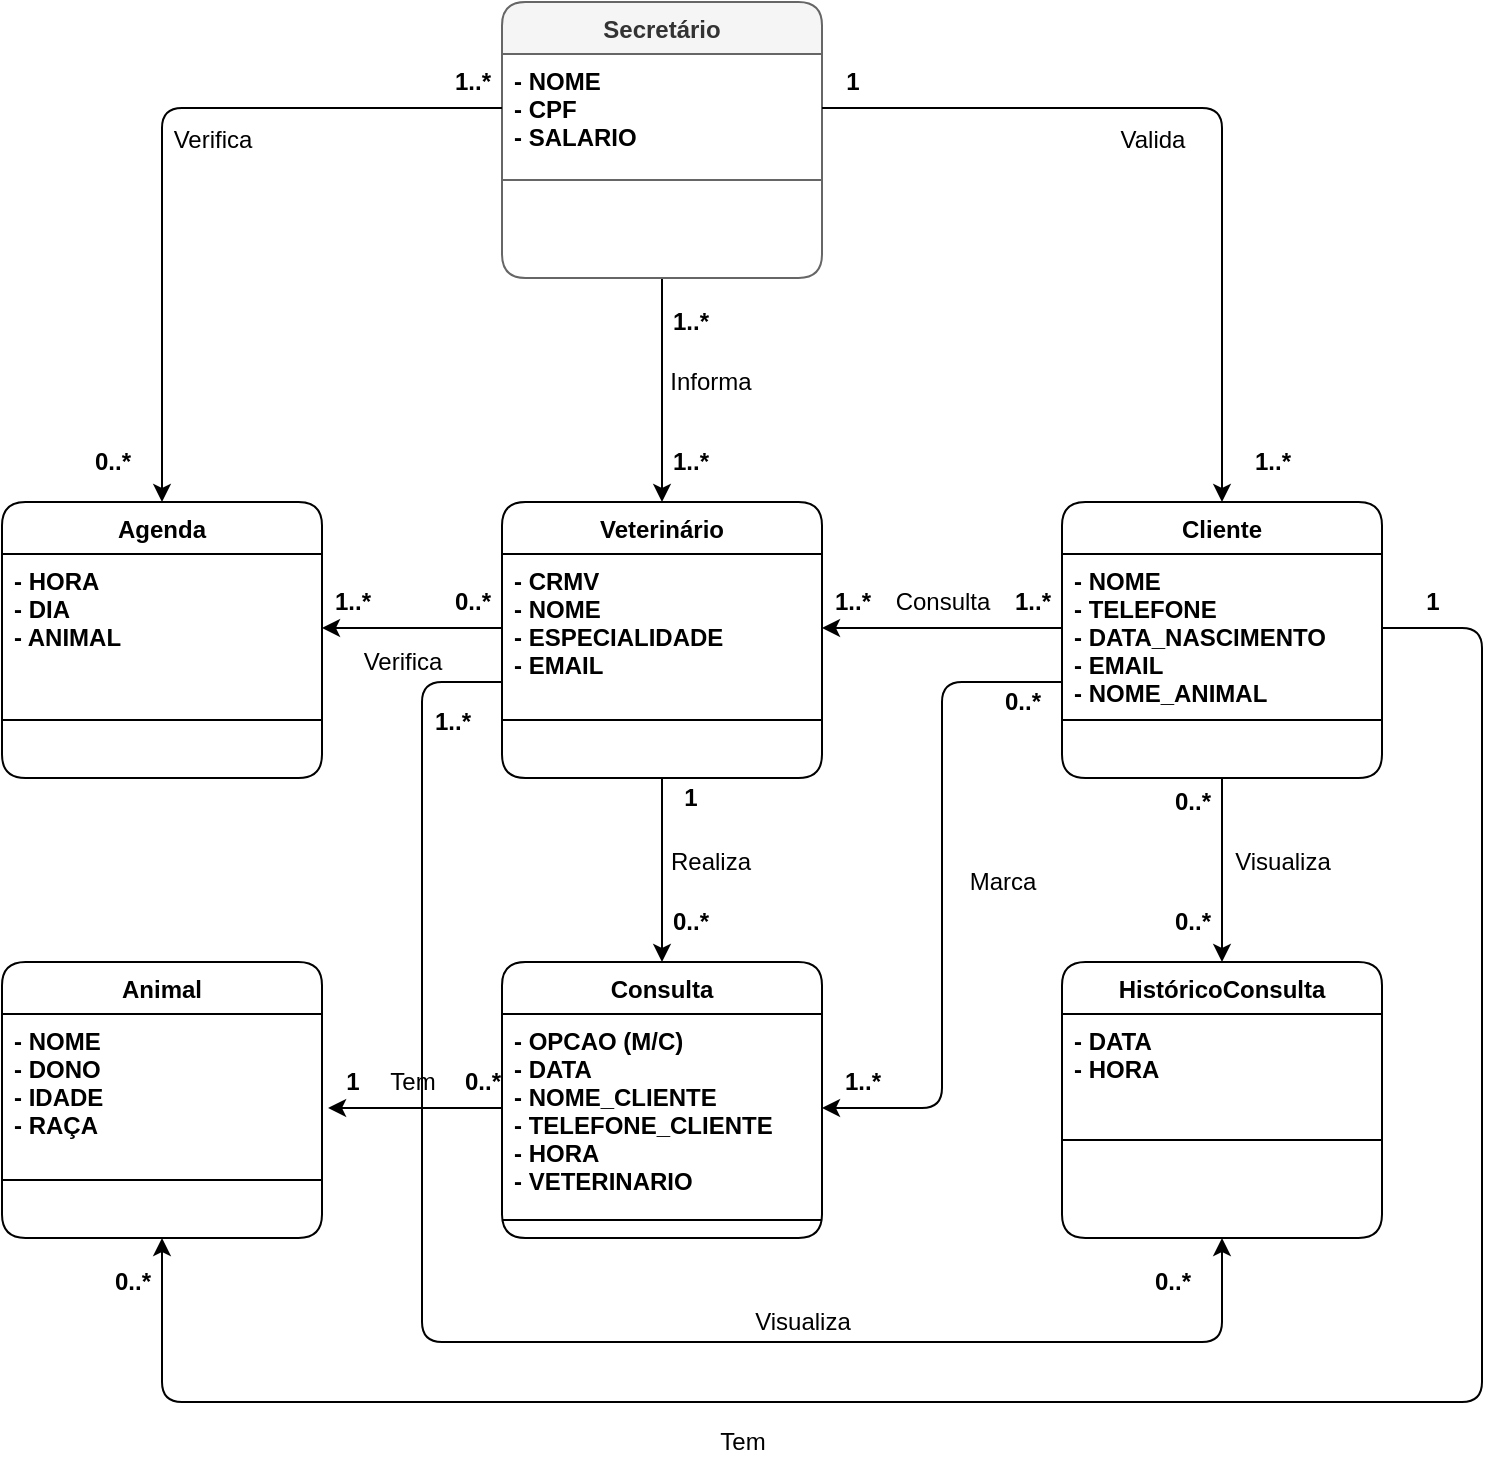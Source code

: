 <mxfile version="17.2.5" type="github">
  <diagram id="C5RBs43oDa-KdzZeNtuy" name="Page-1">
    <mxGraphModel dx="1673" dy="896" grid="1" gridSize="10" guides="1" tooltips="1" connect="1" arrows="1" fold="1" page="1" pageScale="1" pageWidth="827" pageHeight="1169" math="0" shadow="0">
      <root>
        <mxCell id="WIyWlLk6GJQsqaUBKTNV-0" />
        <mxCell id="WIyWlLk6GJQsqaUBKTNV-1" parent="WIyWlLk6GJQsqaUBKTNV-0" />
        <mxCell id="WyCueGjutbmyeyeQXrbU-39" style="edgeStyle=orthogonalEdgeStyle;rounded=1;orthogonalLoop=1;jettySize=auto;html=1;entryX=0.5;entryY=0;entryDx=0;entryDy=0;" edge="1" parent="WIyWlLk6GJQsqaUBKTNV-1" source="zkfFHV4jXpPFQw0GAbJ--6" target="WyCueGjutbmyeyeQXrbU-3">
          <mxGeometry relative="1" as="geometry" />
        </mxCell>
        <mxCell id="zkfFHV4jXpPFQw0GAbJ--6" value="Cliente" style="swimlane;fontStyle=1;align=center;verticalAlign=top;childLayout=stackLayout;horizontal=1;startSize=26;horizontalStack=0;resizeParent=1;resizeLast=0;collapsible=1;marginBottom=0;rounded=1;shadow=0;strokeWidth=1;" parent="WIyWlLk6GJQsqaUBKTNV-1" vertex="1">
          <mxGeometry x="590" y="270" width="160" height="138" as="geometry">
            <mxRectangle x="130" y="380" width="160" height="26" as="alternateBounds" />
          </mxGeometry>
        </mxCell>
        <mxCell id="zkfFHV4jXpPFQw0GAbJ--7" value="- NOME&#xa;- TELEFONE&#xa;- DATA_NASCIMENTO&#xa;- EMAIL&#xa;- NOME_ANIMAL&#xa;" style="text;align=left;verticalAlign=top;spacingLeft=4;spacingRight=4;overflow=hidden;rotatable=0;points=[[0,0.5],[1,0.5]];portConstraint=eastwest;rounded=1;fontStyle=1;" parent="zkfFHV4jXpPFQw0GAbJ--6" vertex="1">
          <mxGeometry y="26" width="160" height="74" as="geometry" />
        </mxCell>
        <mxCell id="zkfFHV4jXpPFQw0GAbJ--9" value="" style="line;html=1;strokeWidth=1;align=left;verticalAlign=top;spacingTop=-1;spacingLeft=3;spacingRight=3;rotatable=0;labelPosition=right;points=[];portConstraint=eastwest;fontStyle=1;rounded=1;" parent="zkfFHV4jXpPFQw0GAbJ--6" vertex="1">
          <mxGeometry y="100" width="160" height="18" as="geometry" />
        </mxCell>
        <mxCell id="WyCueGjutbmyeyeQXrbU-0" value="Consulta" style="swimlane;fontStyle=1;align=center;verticalAlign=top;childLayout=stackLayout;horizontal=1;startSize=26;horizontalStack=0;resizeParent=1;resizeLast=0;collapsible=1;marginBottom=0;rounded=1;shadow=0;strokeWidth=1;" vertex="1" parent="WIyWlLk6GJQsqaUBKTNV-1">
          <mxGeometry x="310" y="500" width="160" height="138" as="geometry">
            <mxRectangle x="130" y="380" width="160" height="26" as="alternateBounds" />
          </mxGeometry>
        </mxCell>
        <mxCell id="WyCueGjutbmyeyeQXrbU-1" value="- OPCAO (M/C)&#xa;- DATA&#xa;- NOME_CLIENTE&#xa;- TELEFONE_CLIENTE&#xa;- HORA&#xa;- VETERINARIO" style="text;align=left;verticalAlign=top;spacingLeft=4;spacingRight=4;overflow=hidden;rotatable=0;points=[[0,0.5],[1,0.5]];portConstraint=eastwest;rounded=1;fontStyle=1;" vertex="1" parent="WyCueGjutbmyeyeQXrbU-0">
          <mxGeometry y="26" width="160" height="94" as="geometry" />
        </mxCell>
        <mxCell id="WyCueGjutbmyeyeQXrbU-2" value="" style="line;html=1;strokeWidth=1;align=left;verticalAlign=top;spacingTop=-1;spacingLeft=3;spacingRight=3;rotatable=0;labelPosition=right;points=[];portConstraint=eastwest;fontStyle=1;rounded=1;" vertex="1" parent="WyCueGjutbmyeyeQXrbU-0">
          <mxGeometry y="120" width="160" height="18" as="geometry" />
        </mxCell>
        <mxCell id="WyCueGjutbmyeyeQXrbU-3" value="HistóricoConsulta" style="swimlane;fontStyle=1;align=center;verticalAlign=top;childLayout=stackLayout;horizontal=1;startSize=26;horizontalStack=0;resizeParent=1;resizeLast=0;collapsible=1;marginBottom=0;rounded=1;shadow=0;strokeWidth=1;" vertex="1" parent="WIyWlLk6GJQsqaUBKTNV-1">
          <mxGeometry x="590" y="500" width="160" height="138" as="geometry">
            <mxRectangle x="130" y="380" width="160" height="26" as="alternateBounds" />
          </mxGeometry>
        </mxCell>
        <mxCell id="WyCueGjutbmyeyeQXrbU-4" value="- DATA&#xa;- HORA" style="text;align=left;verticalAlign=top;spacingLeft=4;spacingRight=4;overflow=hidden;rotatable=0;points=[[0,0.5],[1,0.5]];portConstraint=eastwest;rounded=1;fontStyle=1;" vertex="1" parent="WyCueGjutbmyeyeQXrbU-3">
          <mxGeometry y="26" width="160" height="54" as="geometry" />
        </mxCell>
        <mxCell id="WyCueGjutbmyeyeQXrbU-5" value="" style="line;html=1;strokeWidth=1;align=left;verticalAlign=top;spacingTop=-1;spacingLeft=3;spacingRight=3;rotatable=0;labelPosition=right;points=[];portConstraint=eastwest;fontStyle=1;rounded=1;" vertex="1" parent="WyCueGjutbmyeyeQXrbU-3">
          <mxGeometry y="80" width="160" height="18" as="geometry" />
        </mxCell>
        <mxCell id="WyCueGjutbmyeyeQXrbU-43" style="edgeStyle=orthogonalEdgeStyle;rounded=1;orthogonalLoop=1;jettySize=auto;html=1;entryX=0.5;entryY=0;entryDx=0;entryDy=0;" edge="1" parent="WIyWlLk6GJQsqaUBKTNV-1" source="WyCueGjutbmyeyeQXrbU-6" target="WyCueGjutbmyeyeQXrbU-0">
          <mxGeometry relative="1" as="geometry" />
        </mxCell>
        <mxCell id="WyCueGjutbmyeyeQXrbU-6" value="Veterinário" style="swimlane;fontStyle=1;align=center;verticalAlign=top;childLayout=stackLayout;horizontal=1;startSize=26;horizontalStack=0;resizeParent=1;resizeLast=0;collapsible=1;marginBottom=0;rounded=1;shadow=0;strokeWidth=1;" vertex="1" parent="WIyWlLk6GJQsqaUBKTNV-1">
          <mxGeometry x="310" y="270" width="160" height="138" as="geometry">
            <mxRectangle x="130" y="380" width="160" height="26" as="alternateBounds" />
          </mxGeometry>
        </mxCell>
        <mxCell id="WyCueGjutbmyeyeQXrbU-7" value="- CRMV&#xa;- NOME&#xa;- ESPECIALIDADE&#xa;- EMAIL" style="text;align=left;verticalAlign=top;spacingLeft=4;spacingRight=4;overflow=hidden;rotatable=0;points=[[0,0.5],[1,0.5]];portConstraint=eastwest;rounded=1;fontStyle=1;" vertex="1" parent="WyCueGjutbmyeyeQXrbU-6">
          <mxGeometry y="26" width="160" height="74" as="geometry" />
        </mxCell>
        <mxCell id="WyCueGjutbmyeyeQXrbU-8" value="" style="line;html=1;strokeWidth=1;align=left;verticalAlign=top;spacingTop=-1;spacingLeft=3;spacingRight=3;rotatable=0;labelPosition=right;points=[];portConstraint=eastwest;fontStyle=1;rounded=1;" vertex="1" parent="WyCueGjutbmyeyeQXrbU-6">
          <mxGeometry y="100" width="160" height="18" as="geometry" />
        </mxCell>
        <mxCell id="WyCueGjutbmyeyeQXrbU-9" value="Agenda" style="swimlane;fontStyle=1;align=center;verticalAlign=top;childLayout=stackLayout;horizontal=1;startSize=26;horizontalStack=0;resizeParent=1;resizeLast=0;collapsible=1;marginBottom=0;rounded=1;shadow=0;strokeWidth=1;" vertex="1" parent="WIyWlLk6GJQsqaUBKTNV-1">
          <mxGeometry x="60" y="270" width="160" height="138" as="geometry">
            <mxRectangle x="130" y="380" width="160" height="26" as="alternateBounds" />
          </mxGeometry>
        </mxCell>
        <mxCell id="WyCueGjutbmyeyeQXrbU-10" value="- HORA&#xa;- DIA&#xa;- ANIMAL" style="text;align=left;verticalAlign=top;spacingLeft=4;spacingRight=4;overflow=hidden;rotatable=0;points=[[0,0.5],[1,0.5]];portConstraint=eastwest;rounded=1;fontStyle=1;" vertex="1" parent="WyCueGjutbmyeyeQXrbU-9">
          <mxGeometry y="26" width="160" height="74" as="geometry" />
        </mxCell>
        <mxCell id="WyCueGjutbmyeyeQXrbU-11" value="" style="line;html=1;strokeWidth=1;align=left;verticalAlign=top;spacingTop=-1;spacingLeft=3;spacingRight=3;rotatable=0;labelPosition=right;points=[];portConstraint=eastwest;fontStyle=1;rounded=1;" vertex="1" parent="WyCueGjutbmyeyeQXrbU-9">
          <mxGeometry y="100" width="160" height="18" as="geometry" />
        </mxCell>
        <mxCell id="WyCueGjutbmyeyeQXrbU-12" value="Animal" style="swimlane;fontStyle=1;align=center;verticalAlign=top;childLayout=stackLayout;horizontal=1;startSize=26;horizontalStack=0;resizeParent=1;resizeLast=0;collapsible=1;marginBottom=0;rounded=1;shadow=0;strokeWidth=1;" vertex="1" parent="WIyWlLk6GJQsqaUBKTNV-1">
          <mxGeometry x="60" y="500" width="160" height="138" as="geometry">
            <mxRectangle x="414" y="550" width="160" height="26" as="alternateBounds" />
          </mxGeometry>
        </mxCell>
        <mxCell id="WyCueGjutbmyeyeQXrbU-13" value="- NOME&#xa;- DONO&#xa;- IDADE&#xa;- RAÇA" style="text;align=left;verticalAlign=top;spacingLeft=4;spacingRight=4;overflow=hidden;rotatable=0;points=[[0,0.5],[1,0.5]];portConstraint=eastwest;rounded=1;fontStyle=1;" vertex="1" parent="WyCueGjutbmyeyeQXrbU-12">
          <mxGeometry y="26" width="160" height="74" as="geometry" />
        </mxCell>
        <mxCell id="WyCueGjutbmyeyeQXrbU-14" value="" style="line;html=1;strokeWidth=1;align=left;verticalAlign=top;spacingTop=-1;spacingLeft=3;spacingRight=3;rotatable=0;labelPosition=right;points=[];portConstraint=eastwest;fontStyle=1;rounded=1;" vertex="1" parent="WyCueGjutbmyeyeQXrbU-12">
          <mxGeometry y="100" width="160" height="18" as="geometry" />
        </mxCell>
        <mxCell id="WyCueGjutbmyeyeQXrbU-35" style="edgeStyle=orthogonalEdgeStyle;rounded=1;orthogonalLoop=1;jettySize=auto;html=1;entryX=0.5;entryY=0;entryDx=0;entryDy=0;" edge="1" parent="WIyWlLk6GJQsqaUBKTNV-1" source="WyCueGjutbmyeyeQXrbU-15" target="WyCueGjutbmyeyeQXrbU-6">
          <mxGeometry relative="1" as="geometry" />
        </mxCell>
        <mxCell id="WyCueGjutbmyeyeQXrbU-15" value="Secretário" style="swimlane;fontStyle=1;align=center;verticalAlign=top;childLayout=stackLayout;horizontal=1;startSize=26;horizontalStack=0;resizeParent=1;resizeLast=0;collapsible=1;marginBottom=0;rounded=1;shadow=0;strokeWidth=1;fillColor=#f5f5f5;fontColor=#333333;strokeColor=#666666;" vertex="1" parent="WIyWlLk6GJQsqaUBKTNV-1">
          <mxGeometry x="310" y="20" width="160" height="138" as="geometry">
            <mxRectangle x="130" y="380" width="160" height="26" as="alternateBounds" />
          </mxGeometry>
        </mxCell>
        <mxCell id="WyCueGjutbmyeyeQXrbU-16" value="- NOME&#xa;- CPF&#xa;- SALARIO" style="text;align=left;verticalAlign=top;spacingLeft=4;spacingRight=4;overflow=hidden;rotatable=0;points=[[0,0.5],[1,0.5]];portConstraint=eastwest;rounded=1;fontStyle=1;" vertex="1" parent="WyCueGjutbmyeyeQXrbU-15">
          <mxGeometry y="26" width="160" height="54" as="geometry" />
        </mxCell>
        <mxCell id="WyCueGjutbmyeyeQXrbU-17" value="" style="line;html=1;strokeWidth=1;align=left;verticalAlign=top;spacingTop=-1;spacingLeft=3;spacingRight=3;rotatable=0;labelPosition=right;points=[];portConstraint=eastwest;fontStyle=1;fillColor=#f5f5f5;fontColor=#333333;strokeColor=#666666;rounded=1;" vertex="1" parent="WyCueGjutbmyeyeQXrbU-15">
          <mxGeometry y="80" width="160" height="18" as="geometry" />
        </mxCell>
        <mxCell id="WyCueGjutbmyeyeQXrbU-34" style="edgeStyle=orthogonalEdgeStyle;rounded=1;orthogonalLoop=1;jettySize=auto;html=1;entryX=0.5;entryY=0;entryDx=0;entryDy=0;fontColor=default;" edge="1" parent="WIyWlLk6GJQsqaUBKTNV-1" source="WyCueGjutbmyeyeQXrbU-16" target="WyCueGjutbmyeyeQXrbU-9">
          <mxGeometry relative="1" as="geometry" />
        </mxCell>
        <mxCell id="WyCueGjutbmyeyeQXrbU-38" style="edgeStyle=orthogonalEdgeStyle;rounded=1;orthogonalLoop=1;jettySize=auto;html=1;entryX=0.5;entryY=0;entryDx=0;entryDy=0;" edge="1" parent="WIyWlLk6GJQsqaUBKTNV-1" source="WyCueGjutbmyeyeQXrbU-16" target="zkfFHV4jXpPFQw0GAbJ--6">
          <mxGeometry relative="1" as="geometry" />
        </mxCell>
        <mxCell id="WyCueGjutbmyeyeQXrbU-40" style="edgeStyle=orthogonalEdgeStyle;rounded=1;orthogonalLoop=1;jettySize=auto;html=1;entryX=1;entryY=0.5;entryDx=0;entryDy=0;" edge="1" parent="WIyWlLk6GJQsqaUBKTNV-1" source="zkfFHV4jXpPFQw0GAbJ--7" target="WyCueGjutbmyeyeQXrbU-1">
          <mxGeometry relative="1" as="geometry">
            <Array as="points">
              <mxPoint x="530" y="360" />
              <mxPoint x="530" y="573" />
            </Array>
          </mxGeometry>
        </mxCell>
        <mxCell id="WyCueGjutbmyeyeQXrbU-41" style="edgeStyle=orthogonalEdgeStyle;rounded=1;orthogonalLoop=1;jettySize=auto;html=1;entryX=1;entryY=0.5;entryDx=0;entryDy=0;" edge="1" parent="WIyWlLk6GJQsqaUBKTNV-1" source="zkfFHV4jXpPFQw0GAbJ--7" target="WyCueGjutbmyeyeQXrbU-7">
          <mxGeometry relative="1" as="geometry" />
        </mxCell>
        <mxCell id="WyCueGjutbmyeyeQXrbU-42" style="edgeStyle=orthogonalEdgeStyle;rounded=1;orthogonalLoop=1;jettySize=auto;html=1;entryX=0.5;entryY=1;entryDx=0;entryDy=0;" edge="1" parent="WIyWlLk6GJQsqaUBKTNV-1" source="zkfFHV4jXpPFQw0GAbJ--7" target="WyCueGjutbmyeyeQXrbU-12">
          <mxGeometry relative="1" as="geometry">
            <Array as="points">
              <mxPoint x="800" y="333" />
              <mxPoint x="800" y="720" />
              <mxPoint x="140" y="720" />
            </Array>
          </mxGeometry>
        </mxCell>
        <mxCell id="WyCueGjutbmyeyeQXrbU-44" style="edgeStyle=orthogonalEdgeStyle;rounded=1;orthogonalLoop=1;jettySize=auto;html=1;entryX=0.5;entryY=1;entryDx=0;entryDy=0;" edge="1" parent="WIyWlLk6GJQsqaUBKTNV-1" source="WyCueGjutbmyeyeQXrbU-7" target="WyCueGjutbmyeyeQXrbU-3">
          <mxGeometry relative="1" as="geometry">
            <Array as="points">
              <mxPoint x="270" y="360" />
              <mxPoint x="270" y="690" />
              <mxPoint x="670" y="690" />
            </Array>
          </mxGeometry>
        </mxCell>
        <mxCell id="WyCueGjutbmyeyeQXrbU-45" style="edgeStyle=orthogonalEdgeStyle;rounded=1;orthogonalLoop=1;jettySize=auto;html=1;entryX=1.019;entryY=0.635;entryDx=0;entryDy=0;entryPerimeter=0;" edge="1" parent="WIyWlLk6GJQsqaUBKTNV-1" source="WyCueGjutbmyeyeQXrbU-1" target="WyCueGjutbmyeyeQXrbU-13">
          <mxGeometry relative="1" as="geometry" />
        </mxCell>
        <mxCell id="WyCueGjutbmyeyeQXrbU-46" style="edgeStyle=orthogonalEdgeStyle;rounded=1;orthogonalLoop=1;jettySize=auto;html=1;entryX=1;entryY=0.5;entryDx=0;entryDy=0;" edge="1" parent="WIyWlLk6GJQsqaUBKTNV-1" source="WyCueGjutbmyeyeQXrbU-7" target="WyCueGjutbmyeyeQXrbU-10">
          <mxGeometry relative="1" as="geometry" />
        </mxCell>
        <mxCell id="WyCueGjutbmyeyeQXrbU-48" value="Verifica" style="text;html=1;resizable=0;autosize=1;align=center;verticalAlign=middle;points=[];fillColor=none;strokeColor=none;rounded=0;fontColor=default;" vertex="1" parent="WIyWlLk6GJQsqaUBKTNV-1">
          <mxGeometry x="140" y="79" width="50" height="20" as="geometry" />
        </mxCell>
        <mxCell id="WyCueGjutbmyeyeQXrbU-50" value="Valida" style="text;html=1;resizable=0;autosize=1;align=center;verticalAlign=middle;points=[];fillColor=none;strokeColor=none;rounded=0;fontColor=default;" vertex="1" parent="WIyWlLk6GJQsqaUBKTNV-1">
          <mxGeometry x="610" y="79" width="50" height="20" as="geometry" />
        </mxCell>
        <mxCell id="WyCueGjutbmyeyeQXrbU-51" value="Informa" style="text;html=1;resizable=0;autosize=1;align=center;verticalAlign=middle;points=[];fillColor=none;strokeColor=none;rounded=0;fontColor=default;" vertex="1" parent="WIyWlLk6GJQsqaUBKTNV-1">
          <mxGeometry x="384" y="200" width="60" height="20" as="geometry" />
        </mxCell>
        <mxCell id="WyCueGjutbmyeyeQXrbU-52" value="Verifica" style="text;html=1;resizable=0;autosize=1;align=center;verticalAlign=middle;points=[];fillColor=none;strokeColor=none;rounded=0;fontColor=default;" vertex="1" parent="WIyWlLk6GJQsqaUBKTNV-1">
          <mxGeometry x="235" y="340" width="50" height="20" as="geometry" />
        </mxCell>
        <mxCell id="WyCueGjutbmyeyeQXrbU-53" value="Consulta" style="text;html=1;resizable=0;autosize=1;align=center;verticalAlign=middle;points=[];fillColor=none;strokeColor=none;rounded=0;fontColor=default;" vertex="1" parent="WIyWlLk6GJQsqaUBKTNV-1">
          <mxGeometry x="500" y="310" width="60" height="20" as="geometry" />
        </mxCell>
        <mxCell id="WyCueGjutbmyeyeQXrbU-54" value="Marca" style="text;html=1;resizable=0;autosize=1;align=center;verticalAlign=middle;points=[];fillColor=none;strokeColor=none;rounded=0;fontColor=default;" vertex="1" parent="WIyWlLk6GJQsqaUBKTNV-1">
          <mxGeometry x="535" y="450" width="50" height="20" as="geometry" />
        </mxCell>
        <mxCell id="WyCueGjutbmyeyeQXrbU-55" value="Visualiza" style="text;html=1;resizable=0;autosize=1;align=center;verticalAlign=middle;points=[];fillColor=none;strokeColor=none;rounded=0;fontColor=default;" vertex="1" parent="WIyWlLk6GJQsqaUBKTNV-1">
          <mxGeometry x="670" y="440" width="60" height="20" as="geometry" />
        </mxCell>
        <mxCell id="WyCueGjutbmyeyeQXrbU-56" value="Visualiza&lt;span style=&quot;color: rgba(0 , 0 , 0 , 0) ; font-family: monospace ; font-size: 0px&quot;&gt;%3CmxGraphModel%3E%3Croot%3E%3CmxCell%20id%3D%220%22%2F%3E%3CmxCell%20id%3D%221%22%20parent%3D%220%22%2F%3E%3CmxCell%20id%3D%222%22%20value%3D%22Visualiza%22%20style%3D%22text%3Bhtml%3D1%3Bresizable%3D0%3Bautosize%3D1%3Balign%3Dcenter%3BverticalAlign%3Dmiddle%3Bpoints%3D%5B%5D%3BfillColor%3Dnone%3BstrokeColor%3Dnone%3Brounded%3D0%3BfontColor%3Ddefault%3B%22%20vertex%3D%221%22%20parent%3D%221%22%3E%3CmxGeometry%20x%3D%22670%22%20y%3D%22440%22%20width%3D%2260%22%20height%3D%2220%22%20as%3D%22geometry%22%2F%3E%3C%2FmxCell%3E%3C%2Froot%3E%3C%2FmxGraphModel%3E&lt;/span&gt;" style="text;html=1;resizable=0;autosize=1;align=center;verticalAlign=middle;points=[];fillColor=none;strokeColor=none;rounded=0;fontColor=default;" vertex="1" parent="WIyWlLk6GJQsqaUBKTNV-1">
          <mxGeometry x="430" y="670" width="60" height="20" as="geometry" />
        </mxCell>
        <mxCell id="WyCueGjutbmyeyeQXrbU-57" value="Tem" style="text;html=1;resizable=0;autosize=1;align=center;verticalAlign=middle;points=[];fillColor=none;strokeColor=none;rounded=0;fontColor=default;" vertex="1" parent="WIyWlLk6GJQsqaUBKTNV-1">
          <mxGeometry x="410" y="730" width="40" height="20" as="geometry" />
        </mxCell>
        <mxCell id="WyCueGjutbmyeyeQXrbU-58" value="Realiza" style="text;html=1;resizable=0;autosize=1;align=center;verticalAlign=middle;points=[];fillColor=none;strokeColor=none;rounded=0;fontColor=default;" vertex="1" parent="WIyWlLk6GJQsqaUBKTNV-1">
          <mxGeometry x="384" y="440" width="60" height="20" as="geometry" />
        </mxCell>
        <mxCell id="WyCueGjutbmyeyeQXrbU-59" value="Tem" style="text;html=1;resizable=0;autosize=1;align=center;verticalAlign=middle;points=[];fillColor=none;strokeColor=none;rounded=0;fontColor=default;" vertex="1" parent="WIyWlLk6GJQsqaUBKTNV-1">
          <mxGeometry x="245" y="550" width="40" height="20" as="geometry" />
        </mxCell>
        <mxCell id="WyCueGjutbmyeyeQXrbU-60" value="1..*" style="text;html=1;resizable=0;autosize=1;align=center;verticalAlign=middle;points=[];fillColor=none;strokeColor=none;rounded=0;fontColor=default;fontStyle=1" vertex="1" parent="WIyWlLk6GJQsqaUBKTNV-1">
          <mxGeometry x="280" y="50" width="30" height="20" as="geometry" />
        </mxCell>
        <mxCell id="WyCueGjutbmyeyeQXrbU-61" value="0..*" style="text;html=1;resizable=0;autosize=1;align=center;verticalAlign=middle;points=[];fillColor=none;strokeColor=none;rounded=0;fontColor=default;fontStyle=1" vertex="1" parent="WIyWlLk6GJQsqaUBKTNV-1">
          <mxGeometry x="100" y="240" width="30" height="20" as="geometry" />
        </mxCell>
        <mxCell id="WyCueGjutbmyeyeQXrbU-63" value="1..*" style="text;html=1;resizable=0;autosize=1;align=center;verticalAlign=middle;points=[];fillColor=none;strokeColor=none;rounded=0;fontColor=default;fontStyle=1" vertex="1" parent="WIyWlLk6GJQsqaUBKTNV-1">
          <mxGeometry x="680" y="240" width="30" height="20" as="geometry" />
        </mxCell>
        <mxCell id="WyCueGjutbmyeyeQXrbU-64" value="1" style="text;html=1;resizable=0;autosize=1;align=center;verticalAlign=middle;points=[];fillColor=none;strokeColor=none;rounded=0;fontColor=default;fontStyle=1" vertex="1" parent="WIyWlLk6GJQsqaUBKTNV-1">
          <mxGeometry x="475" y="50" width="20" height="20" as="geometry" />
        </mxCell>
        <mxCell id="WyCueGjutbmyeyeQXrbU-65" value="1..*" style="text;html=1;resizable=0;autosize=1;align=center;verticalAlign=middle;points=[];fillColor=none;strokeColor=none;rounded=0;fontColor=default;fontStyle=1" vertex="1" parent="WIyWlLk6GJQsqaUBKTNV-1">
          <mxGeometry x="388.5" y="240" width="30" height="20" as="geometry" />
        </mxCell>
        <mxCell id="WyCueGjutbmyeyeQXrbU-66" value="1..*" style="text;html=1;resizable=0;autosize=1;align=center;verticalAlign=middle;points=[];fillColor=none;strokeColor=none;rounded=0;fontColor=default;fontStyle=1" vertex="1" parent="WIyWlLk6GJQsqaUBKTNV-1">
          <mxGeometry x="389" y="170" width="30" height="20" as="geometry" />
        </mxCell>
        <mxCell id="WyCueGjutbmyeyeQXrbU-67" value="0..*" style="text;html=1;resizable=0;autosize=1;align=center;verticalAlign=middle;points=[];fillColor=none;strokeColor=none;rounded=0;fontColor=default;fontStyle=1" vertex="1" parent="WIyWlLk6GJQsqaUBKTNV-1">
          <mxGeometry x="280" y="310" width="30" height="20" as="geometry" />
        </mxCell>
        <mxCell id="WyCueGjutbmyeyeQXrbU-68" value="1..*" style="text;html=1;resizable=0;autosize=1;align=center;verticalAlign=middle;points=[];fillColor=none;strokeColor=none;rounded=0;fontColor=default;fontStyle=1" vertex="1" parent="WIyWlLk6GJQsqaUBKTNV-1">
          <mxGeometry x="220" y="310" width="30" height="20" as="geometry" />
        </mxCell>
        <mxCell id="WyCueGjutbmyeyeQXrbU-69" value="0..*" style="text;html=1;resizable=0;autosize=1;align=center;verticalAlign=middle;points=[];fillColor=none;strokeColor=none;rounded=0;fontColor=default;fontStyle=1" vertex="1" parent="WIyWlLk6GJQsqaUBKTNV-1">
          <mxGeometry x="110" y="650" width="30" height="20" as="geometry" />
        </mxCell>
        <mxCell id="WyCueGjutbmyeyeQXrbU-70" value="1" style="text;html=1;resizable=0;autosize=1;align=center;verticalAlign=middle;points=[];fillColor=none;strokeColor=none;rounded=0;fontColor=default;fontStyle=1" vertex="1" parent="WIyWlLk6GJQsqaUBKTNV-1">
          <mxGeometry x="765" y="310" width="20" height="20" as="geometry" />
        </mxCell>
        <mxCell id="WyCueGjutbmyeyeQXrbU-71" value="1..*" style="text;html=1;resizable=0;autosize=1;align=center;verticalAlign=middle;points=[];fillColor=none;strokeColor=none;rounded=0;fontColor=default;fontStyle=1" vertex="1" parent="WIyWlLk6GJQsqaUBKTNV-1">
          <mxGeometry x="470" y="310" width="30" height="20" as="geometry" />
        </mxCell>
        <mxCell id="WyCueGjutbmyeyeQXrbU-72" value="1..*" style="text;html=1;resizable=0;autosize=1;align=center;verticalAlign=middle;points=[];fillColor=none;strokeColor=none;rounded=0;fontColor=default;fontStyle=1" vertex="1" parent="WIyWlLk6GJQsqaUBKTNV-1">
          <mxGeometry x="560" y="310" width="30" height="20" as="geometry" />
        </mxCell>
        <mxCell id="WyCueGjutbmyeyeQXrbU-73" value="0..*" style="text;html=1;resizable=0;autosize=1;align=center;verticalAlign=middle;points=[];fillColor=none;strokeColor=none;rounded=0;fontColor=default;fontStyle=1" vertex="1" parent="WIyWlLk6GJQsqaUBKTNV-1">
          <mxGeometry x="389" y="470" width="30" height="20" as="geometry" />
        </mxCell>
        <mxCell id="WyCueGjutbmyeyeQXrbU-75" value="1" style="text;html=1;resizable=0;autosize=1;align=center;verticalAlign=middle;points=[];fillColor=none;strokeColor=none;rounded=0;fontColor=default;fontStyle=1" vertex="1" parent="WIyWlLk6GJQsqaUBKTNV-1">
          <mxGeometry x="394" y="408" width="20" height="20" as="geometry" />
        </mxCell>
        <mxCell id="WyCueGjutbmyeyeQXrbU-76" value="1..*" style="text;html=1;resizable=0;autosize=1;align=center;verticalAlign=middle;points=[];fillColor=none;strokeColor=none;rounded=0;fontColor=default;fontStyle=1" vertex="1" parent="WIyWlLk6GJQsqaUBKTNV-1">
          <mxGeometry x="475" y="550" width="30" height="20" as="geometry" />
        </mxCell>
        <mxCell id="WyCueGjutbmyeyeQXrbU-77" value="0..*" style="text;html=1;resizable=0;autosize=1;align=center;verticalAlign=middle;points=[];fillColor=none;strokeColor=none;rounded=0;fontColor=default;fontStyle=1" vertex="1" parent="WIyWlLk6GJQsqaUBKTNV-1">
          <mxGeometry x="555" y="360" width="30" height="20" as="geometry" />
        </mxCell>
        <mxCell id="WyCueGjutbmyeyeQXrbU-78" value="0..*" style="text;html=1;resizable=0;autosize=1;align=center;verticalAlign=middle;points=[];fillColor=none;strokeColor=none;rounded=0;fontColor=default;fontStyle=1" vertex="1" parent="WIyWlLk6GJQsqaUBKTNV-1">
          <mxGeometry x="640" y="470" width="30" height="20" as="geometry" />
        </mxCell>
        <mxCell id="WyCueGjutbmyeyeQXrbU-79" value="0..*" style="text;html=1;resizable=0;autosize=1;align=center;verticalAlign=middle;points=[];fillColor=none;strokeColor=none;rounded=0;fontColor=default;fontStyle=1" vertex="1" parent="WIyWlLk6GJQsqaUBKTNV-1">
          <mxGeometry x="640" y="410" width="30" height="20" as="geometry" />
        </mxCell>
        <mxCell id="WyCueGjutbmyeyeQXrbU-80" value="0..*" style="text;html=1;resizable=0;autosize=1;align=center;verticalAlign=middle;points=[];fillColor=none;strokeColor=none;rounded=0;fontColor=default;fontStyle=1" vertex="1" parent="WIyWlLk6GJQsqaUBKTNV-1">
          <mxGeometry x="630" y="650" width="30" height="20" as="geometry" />
        </mxCell>
        <mxCell id="WyCueGjutbmyeyeQXrbU-81" value="1..*" style="text;html=1;resizable=0;autosize=1;align=center;verticalAlign=middle;points=[];fillColor=none;strokeColor=none;rounded=0;fontColor=default;fontStyle=1" vertex="1" parent="WIyWlLk6GJQsqaUBKTNV-1">
          <mxGeometry x="270" y="370" width="30" height="20" as="geometry" />
        </mxCell>
        <mxCell id="WyCueGjutbmyeyeQXrbU-82" value="1" style="text;html=1;resizable=0;autosize=1;align=center;verticalAlign=middle;points=[];fillColor=none;strokeColor=none;rounded=0;fontColor=default;fontStyle=1" vertex="1" parent="WIyWlLk6GJQsqaUBKTNV-1">
          <mxGeometry x="225" y="550" width="20" height="20" as="geometry" />
        </mxCell>
        <mxCell id="WyCueGjutbmyeyeQXrbU-83" value="0..*" style="text;html=1;resizable=0;autosize=1;align=center;verticalAlign=middle;points=[];fillColor=none;strokeColor=none;rounded=0;fontColor=default;fontStyle=1" vertex="1" parent="WIyWlLk6GJQsqaUBKTNV-1">
          <mxGeometry x="285" y="550" width="30" height="20" as="geometry" />
        </mxCell>
      </root>
    </mxGraphModel>
  </diagram>
</mxfile>
